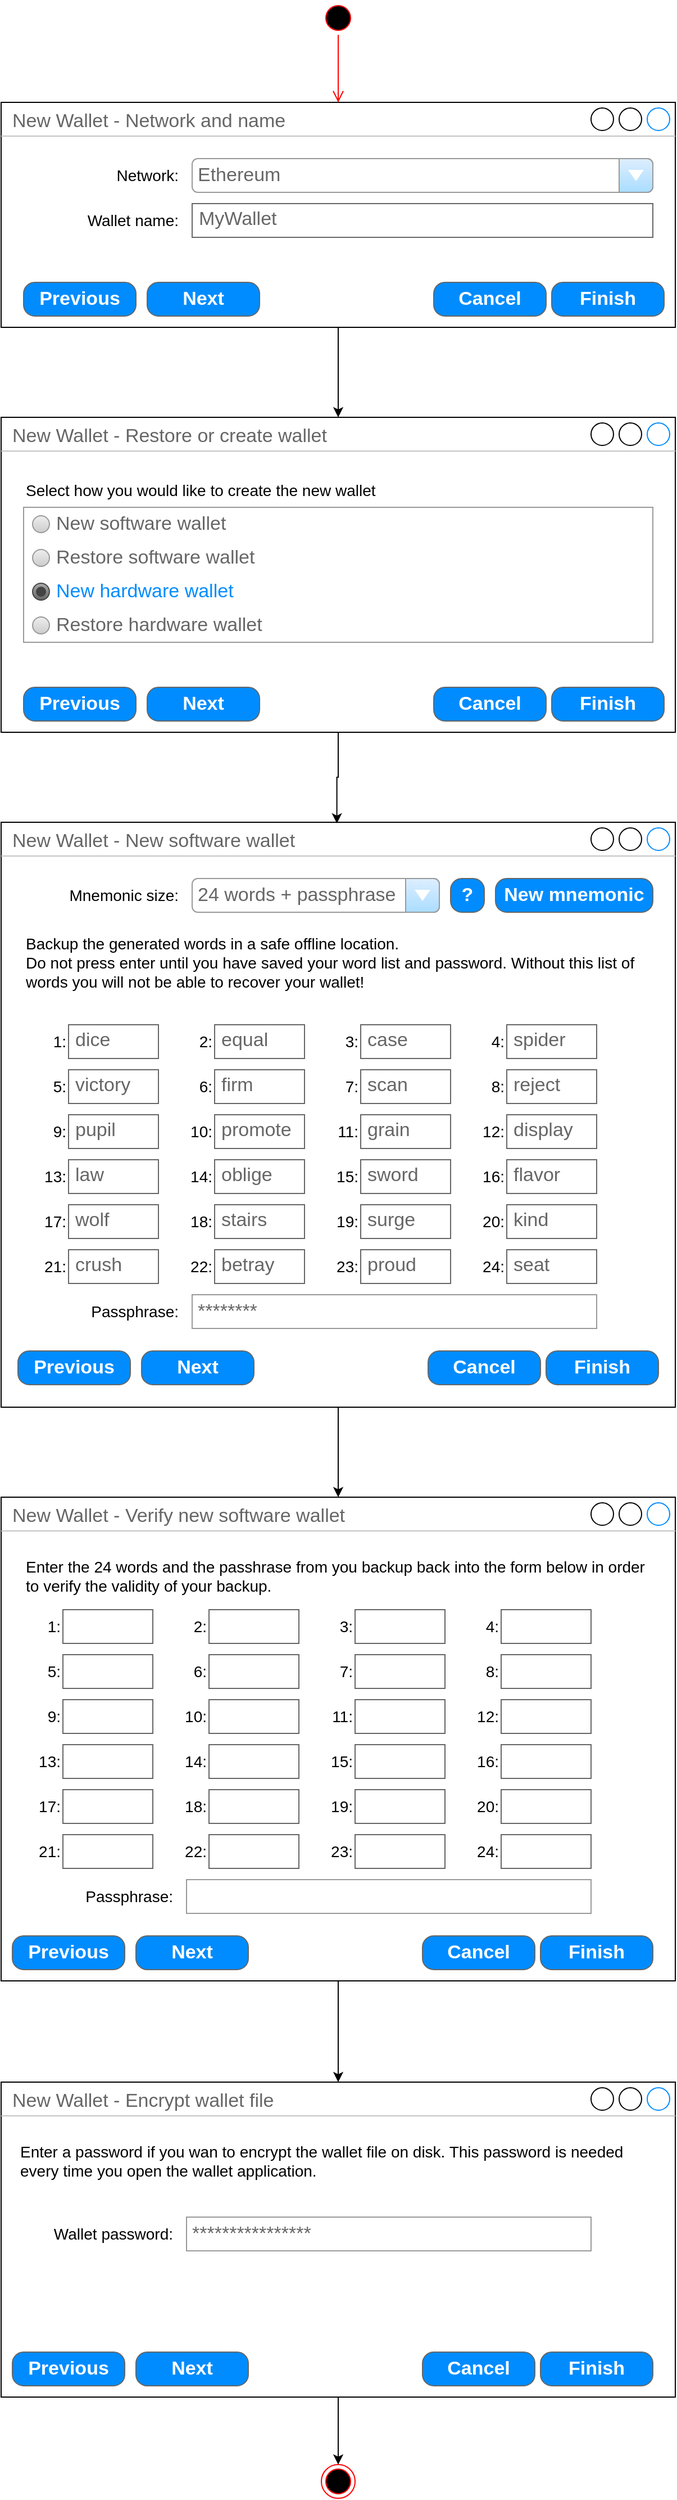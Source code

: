 <mxfile version="22.1.21" type="device">
  <diagram name="Page-1" id="QCHrrWGRiwE1hAyAi8wt">
    <mxGraphModel dx="1314" dy="1873" grid="1" gridSize="10" guides="1" tooltips="1" connect="1" arrows="1" fold="1" page="1" pageScale="1" pageWidth="850" pageHeight="1100" math="0" shadow="0">
      <root>
        <mxCell id="0" />
        <mxCell id="1" parent="0" />
        <mxCell id="2kLd2aaRMBB2WDpWf91q-1" value="New Wallet - Network and name" style="strokeWidth=1;shadow=0;dashed=0;align=center;html=1;shape=mxgraph.mockup.containers.window;align=left;verticalAlign=top;spacingLeft=8;strokeColor2=#008cff;strokeColor3=#c4c4c4;fontColor=#666666;mainText=;fontSize=17;labelBackgroundColor=none;whiteSpace=wrap;" vertex="1" parent="1">
          <mxGeometry x="40" y="40" width="600" height="200" as="geometry" />
        </mxCell>
        <mxCell id="2kLd2aaRMBB2WDpWf91q-2" value="&lt;div style=&quot;font-size: 14px;&quot; align=&quot;right&quot;&gt;Network:&lt;/div&gt;" style="text;html=1;strokeColor=none;fillColor=none;align=right;verticalAlign=middle;whiteSpace=wrap;rounded=0;fontSize=14;" vertex="1" parent="1">
          <mxGeometry x="60" y="90" width="140" height="30" as="geometry" />
        </mxCell>
        <mxCell id="2kLd2aaRMBB2WDpWf91q-3" value="Ethereum" style="strokeWidth=1;shadow=0;dashed=0;align=center;html=1;shape=mxgraph.mockup.forms.comboBox;strokeColor=#999999;fillColor=#ddeeff;align=left;fillColor2=#aaddff;mainText=;fontColor=#666666;fontSize=17;spacingLeft=3;" vertex="1" parent="1">
          <mxGeometry x="210" y="90" width="410" height="30" as="geometry" />
        </mxCell>
        <mxCell id="2kLd2aaRMBB2WDpWf91q-4" value="Wallet name:" style="text;html=1;strokeColor=none;fillColor=none;align=right;verticalAlign=middle;whiteSpace=wrap;rounded=0;fontSize=14;" vertex="1" parent="1">
          <mxGeometry x="60" y="130" width="140" height="30" as="geometry" />
        </mxCell>
        <mxCell id="2kLd2aaRMBB2WDpWf91q-5" value="MyWallet" style="strokeWidth=1;shadow=0;dashed=0;align=center;html=1;shape=mxgraph.mockup.text.textBox;fontColor=#666666;align=left;fontSize=17;spacingLeft=4;spacingTop=-3;whiteSpace=wrap;strokeColor=#666666;mainText=" vertex="1" parent="1">
          <mxGeometry x="210" y="130" width="410" height="30" as="geometry" />
        </mxCell>
        <mxCell id="2kLd2aaRMBB2WDpWf91q-10" value="New Wallet - Restore or create wallet" style="strokeWidth=1;shadow=0;dashed=0;align=center;html=1;shape=mxgraph.mockup.containers.window;align=left;verticalAlign=top;spacingLeft=8;strokeColor2=#008cff;strokeColor3=#c4c4c4;fontColor=#666666;mainText=;fontSize=17;labelBackgroundColor=none;whiteSpace=wrap;" vertex="1" parent="1">
          <mxGeometry x="40" y="320" width="600" height="280" as="geometry" />
        </mxCell>
        <mxCell id="2kLd2aaRMBB2WDpWf91q-11" style="edgeStyle=orthogonalEdgeStyle;rounded=0;orthogonalLoop=1;jettySize=auto;html=1;entryX=0.5;entryY=0;entryDx=0;entryDy=0;entryPerimeter=0;" edge="1" parent="1" source="2kLd2aaRMBB2WDpWf91q-1" target="2kLd2aaRMBB2WDpWf91q-10">
          <mxGeometry relative="1" as="geometry" />
        </mxCell>
        <mxCell id="2kLd2aaRMBB2WDpWf91q-12" value="Select how you would like to create the new wallet" style="text;html=1;strokeColor=none;fillColor=none;align=left;verticalAlign=middle;whiteSpace=wrap;rounded=0;fontSize=14;" vertex="1" parent="1">
          <mxGeometry x="60" y="370" width="560" height="30" as="geometry" />
        </mxCell>
        <mxCell id="2kLd2aaRMBB2WDpWf91q-13" value="" style="strokeWidth=1;shadow=0;dashed=0;align=center;html=1;shape=mxgraph.mockup.forms.rrect;rSize=0;strokeColor=#999999;fillColor=#ffffff;recursiveResize=0;" vertex="1" parent="1">
          <mxGeometry x="60" y="400" width="560" height="120" as="geometry" />
        </mxCell>
        <mxCell id="2kLd2aaRMBB2WDpWf91q-14" value="New software wallet" style="shape=ellipse;rSize=0;fillColor=#eeeeee;strokeColor=#999999;gradientColor=#cccccc;html=1;align=left;spacingLeft=4;fontSize=17;fontColor=#666666;labelPosition=right;" vertex="1" parent="2kLd2aaRMBB2WDpWf91q-13">
          <mxGeometry x="8" y="7.5" width="15" height="15" as="geometry" />
        </mxCell>
        <mxCell id="2kLd2aaRMBB2WDpWf91q-15" value="Restore software wallet" style="shape=ellipse;rSize=0;fillColor=#eeeeee;strokeColor=#999999;gradientColor=#cccccc;html=1;align=left;spacingLeft=4;fontSize=17;fontColor=#666666;labelPosition=right;" vertex="1" parent="2kLd2aaRMBB2WDpWf91q-13">
          <mxGeometry x="8" y="37.5" width="15" height="15" as="geometry" />
        </mxCell>
        <mxCell id="2kLd2aaRMBB2WDpWf91q-16" value="New hardware wallet" style="shape=ellipse;rSize=0;fillColor=#aaaaaa;strokeColor=#444444;gradientColor=#666666;html=1;align=left;spacingLeft=4;fontSize=17;fontColor=#008cff;labelPosition=right;" vertex="1" parent="2kLd2aaRMBB2WDpWf91q-13">
          <mxGeometry x="8" y="67.5" width="15" height="15" as="geometry" />
        </mxCell>
        <mxCell id="2kLd2aaRMBB2WDpWf91q-17" value="" style="shape=ellipse;fillColor=#444444;strokeColor=none;html=1;" vertex="1" parent="2kLd2aaRMBB2WDpWf91q-16">
          <mxGeometry x="3" y="3" width="9" height="9" as="geometry" />
        </mxCell>
        <mxCell id="2kLd2aaRMBB2WDpWf91q-18" value="Restore hardware wallet" style="shape=ellipse;rSize=0;fillColor=#eeeeee;strokeColor=#999999;gradientColor=#cccccc;html=1;align=left;spacingLeft=4;fontSize=17;fontColor=#666666;labelPosition=right;" vertex="1" parent="2kLd2aaRMBB2WDpWf91q-13">
          <mxGeometry x="8" y="97.5" width="15" height="15" as="geometry" />
        </mxCell>
        <mxCell id="2kLd2aaRMBB2WDpWf91q-210" style="edgeStyle=orthogonalEdgeStyle;rounded=0;orthogonalLoop=1;jettySize=auto;html=1;" edge="1" parent="1" source="2kLd2aaRMBB2WDpWf91q-23" target="2kLd2aaRMBB2WDpWf91q-118">
          <mxGeometry relative="1" as="geometry" />
        </mxCell>
        <mxCell id="2kLd2aaRMBB2WDpWf91q-23" value="New Wallet - New software wallet" style="strokeWidth=1;shadow=0;dashed=0;align=center;html=1;shape=mxgraph.mockup.containers.window;align=left;verticalAlign=top;spacingLeft=8;strokeColor2=#008cff;strokeColor3=#c4c4c4;fontColor=#666666;mainText=;fontSize=17;labelBackgroundColor=none;whiteSpace=wrap;" vertex="1" parent="1">
          <mxGeometry x="40" y="680" width="600" height="520" as="geometry" />
        </mxCell>
        <mxCell id="2kLd2aaRMBB2WDpWf91q-24" value="Mnemonic size:" style="text;html=1;strokeColor=none;fillColor=none;align=right;verticalAlign=middle;whiteSpace=wrap;rounded=0;fontSize=14;" vertex="1" parent="1">
          <mxGeometry x="60" y="730" width="140" height="30" as="geometry" />
        </mxCell>
        <mxCell id="2kLd2aaRMBB2WDpWf91q-25" value="24 words + passphrase" style="strokeWidth=1;shadow=0;dashed=0;align=center;html=1;shape=mxgraph.mockup.forms.comboBox;strokeColor=#999999;fillColor=#ddeeff;align=left;fillColor2=#aaddff;mainText=;fontColor=#666666;fontSize=17;spacingLeft=3;" vertex="1" parent="1">
          <mxGeometry x="210" y="730" width="220" height="30" as="geometry" />
        </mxCell>
        <mxCell id="2kLd2aaRMBB2WDpWf91q-26" value="New mnemonic" style="strokeWidth=1;shadow=0;dashed=0;align=center;html=1;shape=mxgraph.mockup.buttons.button;strokeColor=#666666;fontColor=#ffffff;mainText=;buttonStyle=round;fontSize=17;fontStyle=1;fillColor=#008cff;whiteSpace=wrap;" vertex="1" parent="1">
          <mxGeometry x="480" y="730" width="140" height="30" as="geometry" />
        </mxCell>
        <mxCell id="2kLd2aaRMBB2WDpWf91q-109" value="" style="group" vertex="1" connectable="0" parent="1">
          <mxGeometry x="70" y="860" width="500" height="230" as="geometry" />
        </mxCell>
        <mxCell id="2kLd2aaRMBB2WDpWf91q-39" value="" style="group" vertex="1" connectable="0" parent="2kLd2aaRMBB2WDpWf91q-109">
          <mxGeometry width="500" height="30" as="geometry" />
        </mxCell>
        <mxCell id="2kLd2aaRMBB2WDpWf91q-29" value="" style="group" vertex="1" connectable="0" parent="2kLd2aaRMBB2WDpWf91q-39">
          <mxGeometry width="110" height="30" as="geometry" />
        </mxCell>
        <mxCell id="2kLd2aaRMBB2WDpWf91q-27" value="1:" style="text;html=1;strokeColor=none;fillColor=none;align=right;verticalAlign=middle;whiteSpace=wrap;rounded=0;fontSize=14;" vertex="1" parent="2kLd2aaRMBB2WDpWf91q-29">
          <mxGeometry width="30" height="30" as="geometry" />
        </mxCell>
        <mxCell id="2kLd2aaRMBB2WDpWf91q-28" value="dice" style="strokeWidth=1;shadow=0;dashed=0;align=center;html=1;shape=mxgraph.mockup.text.textBox;fontColor=#666666;align=left;fontSize=17;spacingLeft=4;spacingTop=-3;whiteSpace=wrap;strokeColor=#666666;mainText=" vertex="1" parent="2kLd2aaRMBB2WDpWf91q-29">
          <mxGeometry x="30" width="80" height="30" as="geometry" />
        </mxCell>
        <mxCell id="2kLd2aaRMBB2WDpWf91q-30" value="" style="group" vertex="1" connectable="0" parent="2kLd2aaRMBB2WDpWf91q-39">
          <mxGeometry x="130" width="110" height="30" as="geometry" />
        </mxCell>
        <mxCell id="2kLd2aaRMBB2WDpWf91q-31" value="2:" style="text;html=1;strokeColor=none;fillColor=none;align=right;verticalAlign=middle;whiteSpace=wrap;rounded=0;fontSize=14;" vertex="1" parent="2kLd2aaRMBB2WDpWf91q-30">
          <mxGeometry width="30" height="30" as="geometry" />
        </mxCell>
        <mxCell id="2kLd2aaRMBB2WDpWf91q-32" value="equal" style="strokeWidth=1;shadow=0;dashed=0;align=center;html=1;shape=mxgraph.mockup.text.textBox;fontColor=#666666;align=left;fontSize=17;spacingLeft=4;spacingTop=-3;whiteSpace=wrap;strokeColor=#666666;mainText=" vertex="1" parent="2kLd2aaRMBB2WDpWf91q-30">
          <mxGeometry x="30" width="80" height="30" as="geometry" />
        </mxCell>
        <mxCell id="2kLd2aaRMBB2WDpWf91q-33" value="" style="group" vertex="1" connectable="0" parent="2kLd2aaRMBB2WDpWf91q-39">
          <mxGeometry x="260" width="110" height="30" as="geometry" />
        </mxCell>
        <mxCell id="2kLd2aaRMBB2WDpWf91q-34" value="3:" style="text;html=1;strokeColor=none;fillColor=none;align=right;verticalAlign=middle;whiteSpace=wrap;rounded=0;fontSize=14;" vertex="1" parent="2kLd2aaRMBB2WDpWf91q-33">
          <mxGeometry width="30" height="30" as="geometry" />
        </mxCell>
        <mxCell id="2kLd2aaRMBB2WDpWf91q-35" value="case" style="strokeWidth=1;shadow=0;dashed=0;align=center;html=1;shape=mxgraph.mockup.text.textBox;fontColor=#666666;align=left;fontSize=17;spacingLeft=4;spacingTop=-3;whiteSpace=wrap;strokeColor=#666666;mainText=" vertex="1" parent="2kLd2aaRMBB2WDpWf91q-33">
          <mxGeometry x="30" width="80" height="30" as="geometry" />
        </mxCell>
        <mxCell id="2kLd2aaRMBB2WDpWf91q-36" value="" style="group" vertex="1" connectable="0" parent="2kLd2aaRMBB2WDpWf91q-39">
          <mxGeometry x="390" width="110" height="30" as="geometry" />
        </mxCell>
        <mxCell id="2kLd2aaRMBB2WDpWf91q-37" value="4:" style="text;html=1;strokeColor=none;fillColor=none;align=right;verticalAlign=middle;whiteSpace=wrap;rounded=0;fontSize=14;" vertex="1" parent="2kLd2aaRMBB2WDpWf91q-36">
          <mxGeometry width="30" height="30" as="geometry" />
        </mxCell>
        <mxCell id="2kLd2aaRMBB2WDpWf91q-38" value="spider" style="strokeWidth=1;shadow=0;dashed=0;align=center;html=1;shape=mxgraph.mockup.text.textBox;fontColor=#666666;align=left;fontSize=17;spacingLeft=4;spacingTop=-3;whiteSpace=wrap;strokeColor=#666666;mainText=" vertex="1" parent="2kLd2aaRMBB2WDpWf91q-36">
          <mxGeometry x="30" width="80" height="30" as="geometry" />
        </mxCell>
        <mxCell id="2kLd2aaRMBB2WDpWf91q-40" value="" style="group" vertex="1" connectable="0" parent="2kLd2aaRMBB2WDpWf91q-109">
          <mxGeometry y="40" width="500" height="30" as="geometry" />
        </mxCell>
        <mxCell id="2kLd2aaRMBB2WDpWf91q-41" value="" style="group" vertex="1" connectable="0" parent="2kLd2aaRMBB2WDpWf91q-40">
          <mxGeometry width="110" height="30" as="geometry" />
        </mxCell>
        <mxCell id="2kLd2aaRMBB2WDpWf91q-42" value="5:" style="text;html=1;strokeColor=none;fillColor=none;align=right;verticalAlign=middle;whiteSpace=wrap;rounded=0;fontSize=14;" vertex="1" parent="2kLd2aaRMBB2WDpWf91q-41">
          <mxGeometry width="30" height="30" as="geometry" />
        </mxCell>
        <mxCell id="2kLd2aaRMBB2WDpWf91q-43" value="victory" style="strokeWidth=1;shadow=0;dashed=0;align=center;html=1;shape=mxgraph.mockup.text.textBox;fontColor=#666666;align=left;fontSize=17;spacingLeft=4;spacingTop=-3;whiteSpace=wrap;strokeColor=#666666;mainText=" vertex="1" parent="2kLd2aaRMBB2WDpWf91q-41">
          <mxGeometry x="30" width="80" height="30" as="geometry" />
        </mxCell>
        <mxCell id="2kLd2aaRMBB2WDpWf91q-44" value="" style="group" vertex="1" connectable="0" parent="2kLd2aaRMBB2WDpWf91q-40">
          <mxGeometry x="130" width="110" height="30" as="geometry" />
        </mxCell>
        <mxCell id="2kLd2aaRMBB2WDpWf91q-45" value="6:" style="text;html=1;strokeColor=none;fillColor=none;align=right;verticalAlign=middle;whiteSpace=wrap;rounded=0;fontSize=14;" vertex="1" parent="2kLd2aaRMBB2WDpWf91q-44">
          <mxGeometry width="30" height="30" as="geometry" />
        </mxCell>
        <mxCell id="2kLd2aaRMBB2WDpWf91q-46" value="firm" style="strokeWidth=1;shadow=0;dashed=0;align=center;html=1;shape=mxgraph.mockup.text.textBox;fontColor=#666666;align=left;fontSize=17;spacingLeft=4;spacingTop=-3;whiteSpace=wrap;strokeColor=#666666;mainText=" vertex="1" parent="2kLd2aaRMBB2WDpWf91q-44">
          <mxGeometry x="30" width="80" height="30" as="geometry" />
        </mxCell>
        <mxCell id="2kLd2aaRMBB2WDpWf91q-47" value="" style="group" vertex="1" connectable="0" parent="2kLd2aaRMBB2WDpWf91q-40">
          <mxGeometry x="260" width="110" height="30" as="geometry" />
        </mxCell>
        <mxCell id="2kLd2aaRMBB2WDpWf91q-48" value="7:" style="text;html=1;strokeColor=none;fillColor=none;align=right;verticalAlign=middle;whiteSpace=wrap;rounded=0;fontSize=14;" vertex="1" parent="2kLd2aaRMBB2WDpWf91q-47">
          <mxGeometry width="30" height="30" as="geometry" />
        </mxCell>
        <mxCell id="2kLd2aaRMBB2WDpWf91q-49" value="scan" style="strokeWidth=1;shadow=0;dashed=0;align=center;html=1;shape=mxgraph.mockup.text.textBox;fontColor=#666666;align=left;fontSize=17;spacingLeft=4;spacingTop=-3;whiteSpace=wrap;strokeColor=#666666;mainText=" vertex="1" parent="2kLd2aaRMBB2WDpWf91q-47">
          <mxGeometry x="30" width="80" height="30" as="geometry" />
        </mxCell>
        <mxCell id="2kLd2aaRMBB2WDpWf91q-50" value="" style="group" vertex="1" connectable="0" parent="2kLd2aaRMBB2WDpWf91q-40">
          <mxGeometry x="390" width="110" height="30" as="geometry" />
        </mxCell>
        <mxCell id="2kLd2aaRMBB2WDpWf91q-51" value="8:" style="text;html=1;strokeColor=none;fillColor=none;align=right;verticalAlign=middle;whiteSpace=wrap;rounded=0;fontSize=14;" vertex="1" parent="2kLd2aaRMBB2WDpWf91q-50">
          <mxGeometry width="30" height="30" as="geometry" />
        </mxCell>
        <mxCell id="2kLd2aaRMBB2WDpWf91q-52" value="reject" style="strokeWidth=1;shadow=0;dashed=0;align=center;html=1;shape=mxgraph.mockup.text.textBox;fontColor=#666666;align=left;fontSize=17;spacingLeft=4;spacingTop=-3;whiteSpace=wrap;strokeColor=#666666;mainText=" vertex="1" parent="2kLd2aaRMBB2WDpWf91q-50">
          <mxGeometry x="30" width="80" height="30" as="geometry" />
        </mxCell>
        <mxCell id="2kLd2aaRMBB2WDpWf91q-53" value="" style="group" vertex="1" connectable="0" parent="2kLd2aaRMBB2WDpWf91q-109">
          <mxGeometry y="80" width="500" height="30" as="geometry" />
        </mxCell>
        <mxCell id="2kLd2aaRMBB2WDpWf91q-54" value="" style="group" vertex="1" connectable="0" parent="2kLd2aaRMBB2WDpWf91q-53">
          <mxGeometry width="110" height="30" as="geometry" />
        </mxCell>
        <mxCell id="2kLd2aaRMBB2WDpWf91q-55" value="9:" style="text;html=1;strokeColor=none;fillColor=none;align=right;verticalAlign=middle;whiteSpace=wrap;rounded=0;fontSize=14;" vertex="1" parent="2kLd2aaRMBB2WDpWf91q-54">
          <mxGeometry width="30" height="30" as="geometry" />
        </mxCell>
        <mxCell id="2kLd2aaRMBB2WDpWf91q-56" value="pupil" style="strokeWidth=1;shadow=0;dashed=0;align=center;html=1;shape=mxgraph.mockup.text.textBox;fontColor=#666666;align=left;fontSize=17;spacingLeft=4;spacingTop=-3;whiteSpace=wrap;strokeColor=#666666;mainText=" vertex="1" parent="2kLd2aaRMBB2WDpWf91q-54">
          <mxGeometry x="30" width="80" height="30" as="geometry" />
        </mxCell>
        <mxCell id="2kLd2aaRMBB2WDpWf91q-57" value="" style="group" vertex="1" connectable="0" parent="2kLd2aaRMBB2WDpWf91q-53">
          <mxGeometry x="130" width="110" height="30" as="geometry" />
        </mxCell>
        <mxCell id="2kLd2aaRMBB2WDpWf91q-58" value="10:" style="text;html=1;strokeColor=none;fillColor=none;align=right;verticalAlign=middle;whiteSpace=wrap;rounded=0;fontSize=14;" vertex="1" parent="2kLd2aaRMBB2WDpWf91q-57">
          <mxGeometry width="30" height="30" as="geometry" />
        </mxCell>
        <mxCell id="2kLd2aaRMBB2WDpWf91q-59" value="promote" style="strokeWidth=1;shadow=0;dashed=0;align=center;html=1;shape=mxgraph.mockup.text.textBox;fontColor=#666666;align=left;fontSize=17;spacingLeft=4;spacingTop=-3;whiteSpace=wrap;strokeColor=#666666;mainText=" vertex="1" parent="2kLd2aaRMBB2WDpWf91q-57">
          <mxGeometry x="30" width="80" height="30" as="geometry" />
        </mxCell>
        <mxCell id="2kLd2aaRMBB2WDpWf91q-60" value="" style="group" vertex="1" connectable="0" parent="2kLd2aaRMBB2WDpWf91q-53">
          <mxGeometry x="260" width="110" height="30" as="geometry" />
        </mxCell>
        <mxCell id="2kLd2aaRMBB2WDpWf91q-61" value="11:" style="text;html=1;strokeColor=none;fillColor=none;align=right;verticalAlign=middle;whiteSpace=wrap;rounded=0;fontSize=14;" vertex="1" parent="2kLd2aaRMBB2WDpWf91q-60">
          <mxGeometry width="30" height="30" as="geometry" />
        </mxCell>
        <mxCell id="2kLd2aaRMBB2WDpWf91q-62" value="grain" style="strokeWidth=1;shadow=0;dashed=0;align=center;html=1;shape=mxgraph.mockup.text.textBox;fontColor=#666666;align=left;fontSize=17;spacingLeft=4;spacingTop=-3;whiteSpace=wrap;strokeColor=#666666;mainText=" vertex="1" parent="2kLd2aaRMBB2WDpWf91q-60">
          <mxGeometry x="30" width="80" height="30" as="geometry" />
        </mxCell>
        <mxCell id="2kLd2aaRMBB2WDpWf91q-63" value="" style="group" vertex="1" connectable="0" parent="2kLd2aaRMBB2WDpWf91q-53">
          <mxGeometry x="390" width="110" height="30" as="geometry" />
        </mxCell>
        <mxCell id="2kLd2aaRMBB2WDpWf91q-64" value="12:" style="text;html=1;strokeColor=none;fillColor=none;align=right;verticalAlign=middle;whiteSpace=wrap;rounded=0;fontSize=14;" vertex="1" parent="2kLd2aaRMBB2WDpWf91q-63">
          <mxGeometry width="30" height="30" as="geometry" />
        </mxCell>
        <mxCell id="2kLd2aaRMBB2WDpWf91q-65" value="display" style="strokeWidth=1;shadow=0;dashed=0;align=center;html=1;shape=mxgraph.mockup.text.textBox;fontColor=#666666;align=left;fontSize=17;spacingLeft=4;spacingTop=-3;whiteSpace=wrap;strokeColor=#666666;mainText=" vertex="1" parent="2kLd2aaRMBB2WDpWf91q-63">
          <mxGeometry x="30" width="80" height="30" as="geometry" />
        </mxCell>
        <mxCell id="2kLd2aaRMBB2WDpWf91q-66" value="" style="group" vertex="1" connectable="0" parent="2kLd2aaRMBB2WDpWf91q-109">
          <mxGeometry y="120" width="500" height="30" as="geometry" />
        </mxCell>
        <mxCell id="2kLd2aaRMBB2WDpWf91q-67" value="" style="group" vertex="1" connectable="0" parent="2kLd2aaRMBB2WDpWf91q-66">
          <mxGeometry width="110" height="30" as="geometry" />
        </mxCell>
        <mxCell id="2kLd2aaRMBB2WDpWf91q-68" value="13:" style="text;html=1;strokeColor=none;fillColor=none;align=right;verticalAlign=middle;whiteSpace=wrap;rounded=0;fontSize=14;" vertex="1" parent="2kLd2aaRMBB2WDpWf91q-67">
          <mxGeometry width="30" height="30" as="geometry" />
        </mxCell>
        <mxCell id="2kLd2aaRMBB2WDpWf91q-69" value="law" style="strokeWidth=1;shadow=0;dashed=0;align=center;html=1;shape=mxgraph.mockup.text.textBox;fontColor=#666666;align=left;fontSize=17;spacingLeft=4;spacingTop=-3;whiteSpace=wrap;strokeColor=#666666;mainText=" vertex="1" parent="2kLd2aaRMBB2WDpWf91q-67">
          <mxGeometry x="30" width="80" height="30" as="geometry" />
        </mxCell>
        <mxCell id="2kLd2aaRMBB2WDpWf91q-70" value="" style="group" vertex="1" connectable="0" parent="2kLd2aaRMBB2WDpWf91q-66">
          <mxGeometry x="130" width="110" height="30" as="geometry" />
        </mxCell>
        <mxCell id="2kLd2aaRMBB2WDpWf91q-71" value="14:" style="text;html=1;strokeColor=none;fillColor=none;align=right;verticalAlign=middle;whiteSpace=wrap;rounded=0;fontSize=14;" vertex="1" parent="2kLd2aaRMBB2WDpWf91q-70">
          <mxGeometry width="30" height="30" as="geometry" />
        </mxCell>
        <mxCell id="2kLd2aaRMBB2WDpWf91q-72" value="oblige" style="strokeWidth=1;shadow=0;dashed=0;align=center;html=1;shape=mxgraph.mockup.text.textBox;fontColor=#666666;align=left;fontSize=17;spacingLeft=4;spacingTop=-3;whiteSpace=wrap;strokeColor=#666666;mainText=" vertex="1" parent="2kLd2aaRMBB2WDpWf91q-70">
          <mxGeometry x="30" width="80" height="30" as="geometry" />
        </mxCell>
        <mxCell id="2kLd2aaRMBB2WDpWf91q-73" value="" style="group" vertex="1" connectable="0" parent="2kLd2aaRMBB2WDpWf91q-66">
          <mxGeometry x="260" width="110" height="30" as="geometry" />
        </mxCell>
        <mxCell id="2kLd2aaRMBB2WDpWf91q-74" value="15:" style="text;html=1;strokeColor=none;fillColor=none;align=right;verticalAlign=middle;whiteSpace=wrap;rounded=0;fontSize=14;" vertex="1" parent="2kLd2aaRMBB2WDpWf91q-73">
          <mxGeometry width="30" height="30" as="geometry" />
        </mxCell>
        <mxCell id="2kLd2aaRMBB2WDpWf91q-75" value="sword" style="strokeWidth=1;shadow=0;dashed=0;align=center;html=1;shape=mxgraph.mockup.text.textBox;fontColor=#666666;align=left;fontSize=17;spacingLeft=4;spacingTop=-3;whiteSpace=wrap;strokeColor=#666666;mainText=" vertex="1" parent="2kLd2aaRMBB2WDpWf91q-73">
          <mxGeometry x="30" width="80" height="30" as="geometry" />
        </mxCell>
        <mxCell id="2kLd2aaRMBB2WDpWf91q-76" value="" style="group" vertex="1" connectable="0" parent="2kLd2aaRMBB2WDpWf91q-66">
          <mxGeometry x="390" width="110" height="30" as="geometry" />
        </mxCell>
        <mxCell id="2kLd2aaRMBB2WDpWf91q-77" value="16:" style="text;html=1;strokeColor=none;fillColor=none;align=right;verticalAlign=middle;whiteSpace=wrap;rounded=0;fontSize=14;" vertex="1" parent="2kLd2aaRMBB2WDpWf91q-76">
          <mxGeometry width="30" height="30" as="geometry" />
        </mxCell>
        <mxCell id="2kLd2aaRMBB2WDpWf91q-78" value="flavor" style="strokeWidth=1;shadow=0;dashed=0;align=center;html=1;shape=mxgraph.mockup.text.textBox;fontColor=#666666;align=left;fontSize=17;spacingLeft=4;spacingTop=-3;whiteSpace=wrap;strokeColor=#666666;mainText=" vertex="1" parent="2kLd2aaRMBB2WDpWf91q-76">
          <mxGeometry x="30" width="80" height="30" as="geometry" />
        </mxCell>
        <mxCell id="2kLd2aaRMBB2WDpWf91q-79" value="" style="group" vertex="1" connectable="0" parent="2kLd2aaRMBB2WDpWf91q-109">
          <mxGeometry y="160" width="500" height="30" as="geometry" />
        </mxCell>
        <mxCell id="2kLd2aaRMBB2WDpWf91q-80" value="" style="group" vertex="1" connectable="0" parent="2kLd2aaRMBB2WDpWf91q-79">
          <mxGeometry width="110" height="30" as="geometry" />
        </mxCell>
        <mxCell id="2kLd2aaRMBB2WDpWf91q-81" value="17:" style="text;html=1;strokeColor=none;fillColor=none;align=right;verticalAlign=middle;whiteSpace=wrap;rounded=0;fontSize=14;" vertex="1" parent="2kLd2aaRMBB2WDpWf91q-80">
          <mxGeometry width="30" height="30" as="geometry" />
        </mxCell>
        <mxCell id="2kLd2aaRMBB2WDpWf91q-82" value="wolf" style="strokeWidth=1;shadow=0;dashed=0;align=center;html=1;shape=mxgraph.mockup.text.textBox;fontColor=#666666;align=left;fontSize=17;spacingLeft=4;spacingTop=-3;whiteSpace=wrap;strokeColor=#666666;mainText=" vertex="1" parent="2kLd2aaRMBB2WDpWf91q-80">
          <mxGeometry x="30" width="80" height="30" as="geometry" />
        </mxCell>
        <mxCell id="2kLd2aaRMBB2WDpWf91q-83" value="" style="group" vertex="1" connectable="0" parent="2kLd2aaRMBB2WDpWf91q-79">
          <mxGeometry x="130" width="110" height="30" as="geometry" />
        </mxCell>
        <mxCell id="2kLd2aaRMBB2WDpWf91q-84" value="18:" style="text;html=1;strokeColor=none;fillColor=none;align=right;verticalAlign=middle;whiteSpace=wrap;rounded=0;fontSize=14;" vertex="1" parent="2kLd2aaRMBB2WDpWf91q-83">
          <mxGeometry width="30" height="30" as="geometry" />
        </mxCell>
        <mxCell id="2kLd2aaRMBB2WDpWf91q-85" value="stairs" style="strokeWidth=1;shadow=0;dashed=0;align=center;html=1;shape=mxgraph.mockup.text.textBox;fontColor=#666666;align=left;fontSize=17;spacingLeft=4;spacingTop=-3;whiteSpace=wrap;strokeColor=#666666;mainText=" vertex="1" parent="2kLd2aaRMBB2WDpWf91q-83">
          <mxGeometry x="30" width="80" height="30" as="geometry" />
        </mxCell>
        <mxCell id="2kLd2aaRMBB2WDpWf91q-86" value="" style="group" vertex="1" connectable="0" parent="2kLd2aaRMBB2WDpWf91q-79">
          <mxGeometry x="260" width="110" height="30" as="geometry" />
        </mxCell>
        <mxCell id="2kLd2aaRMBB2WDpWf91q-87" value="19:" style="text;html=1;strokeColor=none;fillColor=none;align=right;verticalAlign=middle;whiteSpace=wrap;rounded=0;fontSize=14;" vertex="1" parent="2kLd2aaRMBB2WDpWf91q-86">
          <mxGeometry width="30" height="30" as="geometry" />
        </mxCell>
        <mxCell id="2kLd2aaRMBB2WDpWf91q-88" value="surge" style="strokeWidth=1;shadow=0;dashed=0;align=center;html=1;shape=mxgraph.mockup.text.textBox;fontColor=#666666;align=left;fontSize=17;spacingLeft=4;spacingTop=-3;whiteSpace=wrap;strokeColor=#666666;mainText=" vertex="1" parent="2kLd2aaRMBB2WDpWf91q-86">
          <mxGeometry x="30" width="80" height="30" as="geometry" />
        </mxCell>
        <mxCell id="2kLd2aaRMBB2WDpWf91q-89" value="" style="group" vertex="1" connectable="0" parent="2kLd2aaRMBB2WDpWf91q-79">
          <mxGeometry x="390" width="110" height="30" as="geometry" />
        </mxCell>
        <mxCell id="2kLd2aaRMBB2WDpWf91q-90" value="20:" style="text;html=1;strokeColor=none;fillColor=none;align=right;verticalAlign=middle;whiteSpace=wrap;rounded=0;fontSize=14;" vertex="1" parent="2kLd2aaRMBB2WDpWf91q-89">
          <mxGeometry width="30" height="30" as="geometry" />
        </mxCell>
        <mxCell id="2kLd2aaRMBB2WDpWf91q-91" value="kind" style="strokeWidth=1;shadow=0;dashed=0;align=center;html=1;shape=mxgraph.mockup.text.textBox;fontColor=#666666;align=left;fontSize=17;spacingLeft=4;spacingTop=-3;whiteSpace=wrap;strokeColor=#666666;mainText=" vertex="1" parent="2kLd2aaRMBB2WDpWf91q-89">
          <mxGeometry x="30" width="80" height="30" as="geometry" />
        </mxCell>
        <mxCell id="2kLd2aaRMBB2WDpWf91q-92" value="" style="group" vertex="1" connectable="0" parent="2kLd2aaRMBB2WDpWf91q-109">
          <mxGeometry y="200" width="500" height="30" as="geometry" />
        </mxCell>
        <mxCell id="2kLd2aaRMBB2WDpWf91q-93" value="" style="group" vertex="1" connectable="0" parent="2kLd2aaRMBB2WDpWf91q-92">
          <mxGeometry width="110" height="30" as="geometry" />
        </mxCell>
        <mxCell id="2kLd2aaRMBB2WDpWf91q-94" value="21:" style="text;html=1;strokeColor=none;fillColor=none;align=right;verticalAlign=middle;whiteSpace=wrap;rounded=0;fontSize=14;" vertex="1" parent="2kLd2aaRMBB2WDpWf91q-93">
          <mxGeometry width="30" height="30" as="geometry" />
        </mxCell>
        <mxCell id="2kLd2aaRMBB2WDpWf91q-95" value="crush" style="strokeWidth=1;shadow=0;dashed=0;align=center;html=1;shape=mxgraph.mockup.text.textBox;fontColor=#666666;align=left;fontSize=17;spacingLeft=4;spacingTop=-3;whiteSpace=wrap;strokeColor=#666666;mainText=" vertex="1" parent="2kLd2aaRMBB2WDpWf91q-93">
          <mxGeometry x="30" width="80" height="30" as="geometry" />
        </mxCell>
        <mxCell id="2kLd2aaRMBB2WDpWf91q-96" value="" style="group" vertex="1" connectable="0" parent="2kLd2aaRMBB2WDpWf91q-92">
          <mxGeometry x="130" width="110" height="30" as="geometry" />
        </mxCell>
        <mxCell id="2kLd2aaRMBB2WDpWf91q-97" value="22:" style="text;html=1;strokeColor=none;fillColor=none;align=right;verticalAlign=middle;whiteSpace=wrap;rounded=0;fontSize=14;" vertex="1" parent="2kLd2aaRMBB2WDpWf91q-96">
          <mxGeometry width="30" height="30" as="geometry" />
        </mxCell>
        <mxCell id="2kLd2aaRMBB2WDpWf91q-98" value="betray" style="strokeWidth=1;shadow=0;dashed=0;align=center;html=1;shape=mxgraph.mockup.text.textBox;fontColor=#666666;align=left;fontSize=17;spacingLeft=4;spacingTop=-3;whiteSpace=wrap;strokeColor=#666666;mainText=" vertex="1" parent="2kLd2aaRMBB2WDpWf91q-96">
          <mxGeometry x="30" width="80" height="30" as="geometry" />
        </mxCell>
        <mxCell id="2kLd2aaRMBB2WDpWf91q-99" value="" style="group" vertex="1" connectable="0" parent="2kLd2aaRMBB2WDpWf91q-92">
          <mxGeometry x="260" width="110" height="30" as="geometry" />
        </mxCell>
        <mxCell id="2kLd2aaRMBB2WDpWf91q-100" value="23:" style="text;html=1;strokeColor=none;fillColor=none;align=right;verticalAlign=middle;whiteSpace=wrap;rounded=0;fontSize=14;" vertex="1" parent="2kLd2aaRMBB2WDpWf91q-99">
          <mxGeometry width="30" height="30" as="geometry" />
        </mxCell>
        <mxCell id="2kLd2aaRMBB2WDpWf91q-101" value="proud" style="strokeWidth=1;shadow=0;dashed=0;align=center;html=1;shape=mxgraph.mockup.text.textBox;fontColor=#666666;align=left;fontSize=17;spacingLeft=4;spacingTop=-3;whiteSpace=wrap;strokeColor=#666666;mainText=" vertex="1" parent="2kLd2aaRMBB2WDpWf91q-99">
          <mxGeometry x="30" width="80" height="30" as="geometry" />
        </mxCell>
        <mxCell id="2kLd2aaRMBB2WDpWf91q-102" value="" style="group" vertex="1" connectable="0" parent="2kLd2aaRMBB2WDpWf91q-92">
          <mxGeometry x="390" width="110" height="30" as="geometry" />
        </mxCell>
        <mxCell id="2kLd2aaRMBB2WDpWf91q-103" value="24:" style="text;html=1;strokeColor=none;fillColor=none;align=right;verticalAlign=middle;whiteSpace=wrap;rounded=0;fontSize=14;" vertex="1" parent="2kLd2aaRMBB2WDpWf91q-102">
          <mxGeometry width="30" height="30" as="geometry" />
        </mxCell>
        <mxCell id="2kLd2aaRMBB2WDpWf91q-104" value="seat" style="strokeWidth=1;shadow=0;dashed=0;align=center;html=1;shape=mxgraph.mockup.text.textBox;fontColor=#666666;align=left;fontSize=17;spacingLeft=4;spacingTop=-3;whiteSpace=wrap;strokeColor=#666666;mainText=" vertex="1" parent="2kLd2aaRMBB2WDpWf91q-102">
          <mxGeometry x="30" width="80" height="30" as="geometry" />
        </mxCell>
        <mxCell id="2kLd2aaRMBB2WDpWf91q-110" value="" style="group" vertex="1" connectable="0" parent="1">
          <mxGeometry x="60" y="200" width="570" height="30" as="geometry" />
        </mxCell>
        <mxCell id="2kLd2aaRMBB2WDpWf91q-6" value="Previous" style="strokeWidth=1;shadow=0;dashed=0;align=center;html=1;shape=mxgraph.mockup.buttons.button;strokeColor=#666666;fontColor=#ffffff;mainText=;buttonStyle=round;fontSize=17;fontStyle=1;fillColor=#008cff;whiteSpace=wrap;" vertex="1" parent="2kLd2aaRMBB2WDpWf91q-110">
          <mxGeometry width="100" height="30" as="geometry" />
        </mxCell>
        <mxCell id="2kLd2aaRMBB2WDpWf91q-7" value="Next" style="strokeWidth=1;shadow=0;dashed=0;align=center;html=1;shape=mxgraph.mockup.buttons.button;strokeColor=#666666;fontColor=#ffffff;mainText=;buttonStyle=round;fontSize=17;fontStyle=1;fillColor=#008cff;whiteSpace=wrap;" vertex="1" parent="2kLd2aaRMBB2WDpWf91q-110">
          <mxGeometry x="110" width="100" height="30" as="geometry" />
        </mxCell>
        <mxCell id="2kLd2aaRMBB2WDpWf91q-8" value="Finish" style="strokeWidth=1;shadow=0;dashed=0;align=center;html=1;shape=mxgraph.mockup.buttons.button;strokeColor=#666666;fontColor=#ffffff;mainText=;buttonStyle=round;fontSize=17;fontStyle=1;fillColor=#008cff;whiteSpace=wrap;" vertex="1" parent="2kLd2aaRMBB2WDpWf91q-110">
          <mxGeometry x="470" width="100" height="30" as="geometry" />
        </mxCell>
        <mxCell id="2kLd2aaRMBB2WDpWf91q-9" value="Cancel" style="strokeWidth=1;shadow=0;dashed=0;align=center;html=1;shape=mxgraph.mockup.buttons.button;strokeColor=#666666;fontColor=#ffffff;mainText=;buttonStyle=round;fontSize=17;fontStyle=1;fillColor=#008cff;whiteSpace=wrap;" vertex="1" parent="2kLd2aaRMBB2WDpWf91q-110">
          <mxGeometry x="365" width="100" height="30" as="geometry" />
        </mxCell>
        <mxCell id="2kLd2aaRMBB2WDpWf91q-111" value="" style="group" vertex="1" connectable="0" parent="1">
          <mxGeometry x="60" y="560" width="570" height="30" as="geometry" />
        </mxCell>
        <mxCell id="2kLd2aaRMBB2WDpWf91q-19" value="Previous" style="strokeWidth=1;shadow=0;dashed=0;align=center;html=1;shape=mxgraph.mockup.buttons.button;strokeColor=#666666;fontColor=#ffffff;mainText=;buttonStyle=round;fontSize=17;fontStyle=1;fillColor=#008cff;whiteSpace=wrap;" vertex="1" parent="2kLd2aaRMBB2WDpWf91q-111">
          <mxGeometry width="100" height="30" as="geometry" />
        </mxCell>
        <mxCell id="2kLd2aaRMBB2WDpWf91q-20" value="Next" style="strokeWidth=1;shadow=0;dashed=0;align=center;html=1;shape=mxgraph.mockup.buttons.button;strokeColor=#666666;fontColor=#ffffff;mainText=;buttonStyle=round;fontSize=17;fontStyle=1;fillColor=#008cff;whiteSpace=wrap;" vertex="1" parent="2kLd2aaRMBB2WDpWf91q-111">
          <mxGeometry x="110" width="100" height="30" as="geometry" />
        </mxCell>
        <mxCell id="2kLd2aaRMBB2WDpWf91q-21" value="Finish" style="strokeWidth=1;shadow=0;dashed=0;align=center;html=1;shape=mxgraph.mockup.buttons.button;strokeColor=#666666;fontColor=#ffffff;mainText=;buttonStyle=round;fontSize=17;fontStyle=1;fillColor=#008cff;whiteSpace=wrap;" vertex="1" parent="2kLd2aaRMBB2WDpWf91q-111">
          <mxGeometry x="470" width="100" height="30" as="geometry" />
        </mxCell>
        <mxCell id="2kLd2aaRMBB2WDpWf91q-22" value="Cancel" style="strokeWidth=1;shadow=0;dashed=0;align=center;html=1;shape=mxgraph.mockup.buttons.button;strokeColor=#666666;fontColor=#ffffff;mainText=;buttonStyle=round;fontSize=17;fontStyle=1;fillColor=#008cff;whiteSpace=wrap;" vertex="1" parent="2kLd2aaRMBB2WDpWf91q-111">
          <mxGeometry x="365" width="100" height="30" as="geometry" />
        </mxCell>
        <mxCell id="2kLd2aaRMBB2WDpWf91q-112" value="" style="group" vertex="1" connectable="0" parent="1">
          <mxGeometry x="55" y="1150" width="570" height="30" as="geometry" />
        </mxCell>
        <mxCell id="2kLd2aaRMBB2WDpWf91q-105" value="Previous" style="strokeWidth=1;shadow=0;dashed=0;align=center;html=1;shape=mxgraph.mockup.buttons.button;strokeColor=#666666;fontColor=#ffffff;mainText=;buttonStyle=round;fontSize=17;fontStyle=1;fillColor=#008cff;whiteSpace=wrap;" vertex="1" parent="2kLd2aaRMBB2WDpWf91q-112">
          <mxGeometry width="100" height="30" as="geometry" />
        </mxCell>
        <mxCell id="2kLd2aaRMBB2WDpWf91q-106" value="Next" style="strokeWidth=1;shadow=0;dashed=0;align=center;html=1;shape=mxgraph.mockup.buttons.button;strokeColor=#666666;fontColor=#ffffff;mainText=;buttonStyle=round;fontSize=17;fontStyle=1;fillColor=#008cff;whiteSpace=wrap;" vertex="1" parent="2kLd2aaRMBB2WDpWf91q-112">
          <mxGeometry x="110" width="100" height="30" as="geometry" />
        </mxCell>
        <mxCell id="2kLd2aaRMBB2WDpWf91q-107" value="Finish" style="strokeWidth=1;shadow=0;dashed=0;align=center;html=1;shape=mxgraph.mockup.buttons.button;strokeColor=#666666;fontColor=#ffffff;mainText=;buttonStyle=round;fontSize=17;fontStyle=1;fillColor=#008cff;whiteSpace=wrap;" vertex="1" parent="2kLd2aaRMBB2WDpWf91q-112">
          <mxGeometry x="470" width="100" height="30" as="geometry" />
        </mxCell>
        <mxCell id="2kLd2aaRMBB2WDpWf91q-108" value="Cancel" style="strokeWidth=1;shadow=0;dashed=0;align=center;html=1;shape=mxgraph.mockup.buttons.button;strokeColor=#666666;fontColor=#ffffff;mainText=;buttonStyle=round;fontSize=17;fontStyle=1;fillColor=#008cff;whiteSpace=wrap;" vertex="1" parent="2kLd2aaRMBB2WDpWf91q-112">
          <mxGeometry x="365" width="100" height="30" as="geometry" />
        </mxCell>
        <mxCell id="2kLd2aaRMBB2WDpWf91q-113" value="&lt;div&gt;Backup the generated words in a safe offline location.&lt;/div&gt;&lt;div&gt;Do not press enter until you have saved your word list and password. Without this list of words you will not be able to recover your wallet!&lt;/div&gt;" style="text;html=1;strokeColor=none;fillColor=none;align=left;verticalAlign=middle;whiteSpace=wrap;rounded=0;fontSize=14;" vertex="1" parent="1">
          <mxGeometry x="60" y="760" width="560" height="90" as="geometry" />
        </mxCell>
        <mxCell id="2kLd2aaRMBB2WDpWf91q-114" value="Passphrase:" style="text;html=1;strokeColor=none;fillColor=none;align=right;verticalAlign=middle;whiteSpace=wrap;rounded=0;fontSize=14;" vertex="1" parent="1">
          <mxGeometry x="60" y="1100" width="140" height="30" as="geometry" />
        </mxCell>
        <mxCell id="2kLd2aaRMBB2WDpWf91q-115" value="********" style="strokeWidth=1;shadow=0;dashed=0;align=center;html=1;shape=mxgraph.mockup.forms.pwField;strokeColor=#999999;mainText=;align=left;fontColor=#666666;fontSize=17;spacingLeft=3;" vertex="1" parent="1">
          <mxGeometry x="210" y="1100" width="360" height="30" as="geometry" />
        </mxCell>
        <mxCell id="2kLd2aaRMBB2WDpWf91q-116" value="?" style="strokeWidth=1;shadow=0;dashed=0;align=center;html=1;shape=mxgraph.mockup.buttons.button;strokeColor=#666666;fontColor=#ffffff;mainText=;buttonStyle=round;fontSize=17;fontStyle=1;fillColor=#008cff;whiteSpace=wrap;" vertex="1" parent="1">
          <mxGeometry x="440" y="730" width="30" height="30" as="geometry" />
        </mxCell>
        <mxCell id="2kLd2aaRMBB2WDpWf91q-117" style="edgeStyle=orthogonalEdgeStyle;rounded=0;orthogonalLoop=1;jettySize=auto;html=1;entryX=0.498;entryY=0.002;entryDx=0;entryDy=0;entryPerimeter=0;" edge="1" parent="1" source="2kLd2aaRMBB2WDpWf91q-10" target="2kLd2aaRMBB2WDpWf91q-23">
          <mxGeometry relative="1" as="geometry" />
        </mxCell>
        <mxCell id="2kLd2aaRMBB2WDpWf91q-212" style="edgeStyle=orthogonalEdgeStyle;rounded=0;orthogonalLoop=1;jettySize=auto;html=1;" edge="1" parent="1" source="2kLd2aaRMBB2WDpWf91q-118" target="2kLd2aaRMBB2WDpWf91q-211">
          <mxGeometry relative="1" as="geometry" />
        </mxCell>
        <mxCell id="2kLd2aaRMBB2WDpWf91q-118" value="New Wallet - Verify new software wallet" style="strokeWidth=1;shadow=0;dashed=0;align=center;html=1;shape=mxgraph.mockup.containers.window;align=left;verticalAlign=top;spacingLeft=8;strokeColor2=#008cff;strokeColor3=#c4c4c4;fontColor=#666666;mainText=;fontSize=17;labelBackgroundColor=none;whiteSpace=wrap;" vertex="1" parent="1">
          <mxGeometry x="40" y="1280" width="600" height="430" as="geometry" />
        </mxCell>
        <mxCell id="2kLd2aaRMBB2WDpWf91q-122" value="" style="group" vertex="1" connectable="0" parent="1">
          <mxGeometry x="65" y="1380" width="500" height="230" as="geometry" />
        </mxCell>
        <mxCell id="2kLd2aaRMBB2WDpWf91q-123" value="" style="group" vertex="1" connectable="0" parent="2kLd2aaRMBB2WDpWf91q-122">
          <mxGeometry width="500" height="30" as="geometry" />
        </mxCell>
        <mxCell id="2kLd2aaRMBB2WDpWf91q-124" value="" style="group" vertex="1" connectable="0" parent="2kLd2aaRMBB2WDpWf91q-123">
          <mxGeometry width="110" height="30" as="geometry" />
        </mxCell>
        <mxCell id="2kLd2aaRMBB2WDpWf91q-125" value="1:" style="text;html=1;strokeColor=none;fillColor=none;align=right;verticalAlign=middle;whiteSpace=wrap;rounded=0;fontSize=14;" vertex="1" parent="2kLd2aaRMBB2WDpWf91q-124">
          <mxGeometry width="30" height="30" as="geometry" />
        </mxCell>
        <mxCell id="2kLd2aaRMBB2WDpWf91q-126" value="" style="strokeWidth=1;shadow=0;dashed=0;align=center;html=1;shape=mxgraph.mockup.text.textBox;fontColor=#666666;align=left;fontSize=17;spacingLeft=4;spacingTop=-3;whiteSpace=wrap;strokeColor=#666666;mainText=" vertex="1" parent="2kLd2aaRMBB2WDpWf91q-124">
          <mxGeometry x="30" width="80" height="30" as="geometry" />
        </mxCell>
        <mxCell id="2kLd2aaRMBB2WDpWf91q-127" value="" style="group" vertex="1" connectable="0" parent="2kLd2aaRMBB2WDpWf91q-123">
          <mxGeometry x="130" width="110" height="30" as="geometry" />
        </mxCell>
        <mxCell id="2kLd2aaRMBB2WDpWf91q-128" value="2:" style="text;html=1;strokeColor=none;fillColor=none;align=right;verticalAlign=middle;whiteSpace=wrap;rounded=0;fontSize=14;" vertex="1" parent="2kLd2aaRMBB2WDpWf91q-127">
          <mxGeometry width="30" height="30" as="geometry" />
        </mxCell>
        <mxCell id="2kLd2aaRMBB2WDpWf91q-129" value="" style="strokeWidth=1;shadow=0;dashed=0;align=center;html=1;shape=mxgraph.mockup.text.textBox;fontColor=#666666;align=left;fontSize=17;spacingLeft=4;spacingTop=-3;whiteSpace=wrap;strokeColor=#666666;mainText=" vertex="1" parent="2kLd2aaRMBB2WDpWf91q-127">
          <mxGeometry x="30" width="80" height="30" as="geometry" />
        </mxCell>
        <mxCell id="2kLd2aaRMBB2WDpWf91q-130" value="" style="group" vertex="1" connectable="0" parent="2kLd2aaRMBB2WDpWf91q-123">
          <mxGeometry x="260" width="110" height="30" as="geometry" />
        </mxCell>
        <mxCell id="2kLd2aaRMBB2WDpWf91q-131" value="3:" style="text;html=1;strokeColor=none;fillColor=none;align=right;verticalAlign=middle;whiteSpace=wrap;rounded=0;fontSize=14;" vertex="1" parent="2kLd2aaRMBB2WDpWf91q-130">
          <mxGeometry width="30" height="30" as="geometry" />
        </mxCell>
        <mxCell id="2kLd2aaRMBB2WDpWf91q-132" value="" style="strokeWidth=1;shadow=0;dashed=0;align=center;html=1;shape=mxgraph.mockup.text.textBox;fontColor=#666666;align=left;fontSize=17;spacingLeft=4;spacingTop=-3;whiteSpace=wrap;strokeColor=#666666;mainText=" vertex="1" parent="2kLd2aaRMBB2WDpWf91q-130">
          <mxGeometry x="30" width="80" height="30" as="geometry" />
        </mxCell>
        <mxCell id="2kLd2aaRMBB2WDpWf91q-133" value="" style="group" vertex="1" connectable="0" parent="2kLd2aaRMBB2WDpWf91q-123">
          <mxGeometry x="390" width="110" height="30" as="geometry" />
        </mxCell>
        <mxCell id="2kLd2aaRMBB2WDpWf91q-134" value="4:" style="text;html=1;strokeColor=none;fillColor=none;align=right;verticalAlign=middle;whiteSpace=wrap;rounded=0;fontSize=14;" vertex="1" parent="2kLd2aaRMBB2WDpWf91q-133">
          <mxGeometry width="30" height="30" as="geometry" />
        </mxCell>
        <mxCell id="2kLd2aaRMBB2WDpWf91q-135" value="" style="strokeWidth=1;shadow=0;dashed=0;align=center;html=1;shape=mxgraph.mockup.text.textBox;fontColor=#666666;align=left;fontSize=17;spacingLeft=4;spacingTop=-3;whiteSpace=wrap;strokeColor=#666666;mainText=" vertex="1" parent="2kLd2aaRMBB2WDpWf91q-133">
          <mxGeometry x="30" width="80" height="30" as="geometry" />
        </mxCell>
        <mxCell id="2kLd2aaRMBB2WDpWf91q-136" value="" style="group" vertex="1" connectable="0" parent="2kLd2aaRMBB2WDpWf91q-122">
          <mxGeometry y="40" width="500" height="30" as="geometry" />
        </mxCell>
        <mxCell id="2kLd2aaRMBB2WDpWf91q-137" value="" style="group" vertex="1" connectable="0" parent="2kLd2aaRMBB2WDpWf91q-136">
          <mxGeometry width="110" height="30" as="geometry" />
        </mxCell>
        <mxCell id="2kLd2aaRMBB2WDpWf91q-138" value="5:" style="text;html=1;strokeColor=none;fillColor=none;align=right;verticalAlign=middle;whiteSpace=wrap;rounded=0;fontSize=14;" vertex="1" parent="2kLd2aaRMBB2WDpWf91q-137">
          <mxGeometry width="30" height="30" as="geometry" />
        </mxCell>
        <mxCell id="2kLd2aaRMBB2WDpWf91q-139" value="" style="strokeWidth=1;shadow=0;dashed=0;align=center;html=1;shape=mxgraph.mockup.text.textBox;fontColor=#666666;align=left;fontSize=17;spacingLeft=4;spacingTop=-3;whiteSpace=wrap;strokeColor=#666666;mainText=" vertex="1" parent="2kLd2aaRMBB2WDpWf91q-137">
          <mxGeometry x="30" width="80" height="30" as="geometry" />
        </mxCell>
        <mxCell id="2kLd2aaRMBB2WDpWf91q-140" value="" style="group" vertex="1" connectable="0" parent="2kLd2aaRMBB2WDpWf91q-136">
          <mxGeometry x="130" width="110" height="30" as="geometry" />
        </mxCell>
        <mxCell id="2kLd2aaRMBB2WDpWf91q-141" value="6:" style="text;html=1;strokeColor=none;fillColor=none;align=right;verticalAlign=middle;whiteSpace=wrap;rounded=0;fontSize=14;" vertex="1" parent="2kLd2aaRMBB2WDpWf91q-140">
          <mxGeometry width="30" height="30" as="geometry" />
        </mxCell>
        <mxCell id="2kLd2aaRMBB2WDpWf91q-142" value="" style="strokeWidth=1;shadow=0;dashed=0;align=center;html=1;shape=mxgraph.mockup.text.textBox;fontColor=#666666;align=left;fontSize=17;spacingLeft=4;spacingTop=-3;whiteSpace=wrap;strokeColor=#666666;mainText=" vertex="1" parent="2kLd2aaRMBB2WDpWf91q-140">
          <mxGeometry x="30" width="80" height="30" as="geometry" />
        </mxCell>
        <mxCell id="2kLd2aaRMBB2WDpWf91q-143" value="" style="group" vertex="1" connectable="0" parent="2kLd2aaRMBB2WDpWf91q-136">
          <mxGeometry x="260" width="110" height="30" as="geometry" />
        </mxCell>
        <mxCell id="2kLd2aaRMBB2WDpWf91q-144" value="7:" style="text;html=1;strokeColor=none;fillColor=none;align=right;verticalAlign=middle;whiteSpace=wrap;rounded=0;fontSize=14;" vertex="1" parent="2kLd2aaRMBB2WDpWf91q-143">
          <mxGeometry width="30" height="30" as="geometry" />
        </mxCell>
        <mxCell id="2kLd2aaRMBB2WDpWf91q-145" value="" style="strokeWidth=1;shadow=0;dashed=0;align=center;html=1;shape=mxgraph.mockup.text.textBox;fontColor=#666666;align=left;fontSize=17;spacingLeft=4;spacingTop=-3;whiteSpace=wrap;strokeColor=#666666;mainText=" vertex="1" parent="2kLd2aaRMBB2WDpWf91q-143">
          <mxGeometry x="30" width="80" height="30" as="geometry" />
        </mxCell>
        <mxCell id="2kLd2aaRMBB2WDpWf91q-146" value="" style="group" vertex="1" connectable="0" parent="2kLd2aaRMBB2WDpWf91q-136">
          <mxGeometry x="390" width="110" height="30" as="geometry" />
        </mxCell>
        <mxCell id="2kLd2aaRMBB2WDpWf91q-147" value="8:" style="text;html=1;strokeColor=none;fillColor=none;align=right;verticalAlign=middle;whiteSpace=wrap;rounded=0;fontSize=14;" vertex="1" parent="2kLd2aaRMBB2WDpWf91q-146">
          <mxGeometry width="30" height="30" as="geometry" />
        </mxCell>
        <mxCell id="2kLd2aaRMBB2WDpWf91q-148" value="" style="strokeWidth=1;shadow=0;dashed=0;align=center;html=1;shape=mxgraph.mockup.text.textBox;fontColor=#666666;align=left;fontSize=17;spacingLeft=4;spacingTop=-3;whiteSpace=wrap;strokeColor=#666666;mainText=" vertex="1" parent="2kLd2aaRMBB2WDpWf91q-146">
          <mxGeometry x="30" width="80" height="30" as="geometry" />
        </mxCell>
        <mxCell id="2kLd2aaRMBB2WDpWf91q-149" value="" style="group" vertex="1" connectable="0" parent="2kLd2aaRMBB2WDpWf91q-122">
          <mxGeometry y="80" width="500" height="30" as="geometry" />
        </mxCell>
        <mxCell id="2kLd2aaRMBB2WDpWf91q-150" value="" style="group" vertex="1" connectable="0" parent="2kLd2aaRMBB2WDpWf91q-149">
          <mxGeometry width="110" height="30" as="geometry" />
        </mxCell>
        <mxCell id="2kLd2aaRMBB2WDpWf91q-151" value="9:" style="text;html=1;strokeColor=none;fillColor=none;align=right;verticalAlign=middle;whiteSpace=wrap;rounded=0;fontSize=14;" vertex="1" parent="2kLd2aaRMBB2WDpWf91q-150">
          <mxGeometry width="30" height="30" as="geometry" />
        </mxCell>
        <mxCell id="2kLd2aaRMBB2WDpWf91q-152" value="" style="strokeWidth=1;shadow=0;dashed=0;align=center;html=1;shape=mxgraph.mockup.text.textBox;fontColor=#666666;align=left;fontSize=17;spacingLeft=4;spacingTop=-3;whiteSpace=wrap;strokeColor=#666666;mainText=" vertex="1" parent="2kLd2aaRMBB2WDpWf91q-150">
          <mxGeometry x="30" width="80" height="30" as="geometry" />
        </mxCell>
        <mxCell id="2kLd2aaRMBB2WDpWf91q-153" value="" style="group" vertex="1" connectable="0" parent="2kLd2aaRMBB2WDpWf91q-149">
          <mxGeometry x="130" width="110" height="30" as="geometry" />
        </mxCell>
        <mxCell id="2kLd2aaRMBB2WDpWf91q-154" value="10:" style="text;html=1;strokeColor=none;fillColor=none;align=right;verticalAlign=middle;whiteSpace=wrap;rounded=0;fontSize=14;" vertex="1" parent="2kLd2aaRMBB2WDpWf91q-153">
          <mxGeometry width="30" height="30" as="geometry" />
        </mxCell>
        <mxCell id="2kLd2aaRMBB2WDpWf91q-155" value="" style="strokeWidth=1;shadow=0;dashed=0;align=center;html=1;shape=mxgraph.mockup.text.textBox;fontColor=#666666;align=left;fontSize=17;spacingLeft=4;spacingTop=-3;whiteSpace=wrap;strokeColor=#666666;mainText=" vertex="1" parent="2kLd2aaRMBB2WDpWf91q-153">
          <mxGeometry x="30" width="80" height="30" as="geometry" />
        </mxCell>
        <mxCell id="2kLd2aaRMBB2WDpWf91q-156" value="" style="group" vertex="1" connectable="0" parent="2kLd2aaRMBB2WDpWf91q-149">
          <mxGeometry x="260" width="110" height="30" as="geometry" />
        </mxCell>
        <mxCell id="2kLd2aaRMBB2WDpWf91q-157" value="11:" style="text;html=1;strokeColor=none;fillColor=none;align=right;verticalAlign=middle;whiteSpace=wrap;rounded=0;fontSize=14;" vertex="1" parent="2kLd2aaRMBB2WDpWf91q-156">
          <mxGeometry width="30" height="30" as="geometry" />
        </mxCell>
        <mxCell id="2kLd2aaRMBB2WDpWf91q-158" value="" style="strokeWidth=1;shadow=0;dashed=0;align=center;html=1;shape=mxgraph.mockup.text.textBox;fontColor=#666666;align=left;fontSize=17;spacingLeft=4;spacingTop=-3;whiteSpace=wrap;strokeColor=#666666;mainText=" vertex="1" parent="2kLd2aaRMBB2WDpWf91q-156">
          <mxGeometry x="30" width="80" height="30" as="geometry" />
        </mxCell>
        <mxCell id="2kLd2aaRMBB2WDpWf91q-159" value="" style="group" vertex="1" connectable="0" parent="2kLd2aaRMBB2WDpWf91q-149">
          <mxGeometry x="390" width="110" height="30" as="geometry" />
        </mxCell>
        <mxCell id="2kLd2aaRMBB2WDpWf91q-160" value="12:" style="text;html=1;strokeColor=none;fillColor=none;align=right;verticalAlign=middle;whiteSpace=wrap;rounded=0;fontSize=14;" vertex="1" parent="2kLd2aaRMBB2WDpWf91q-159">
          <mxGeometry width="30" height="30" as="geometry" />
        </mxCell>
        <mxCell id="2kLd2aaRMBB2WDpWf91q-161" value="" style="strokeWidth=1;shadow=0;dashed=0;align=center;html=1;shape=mxgraph.mockup.text.textBox;fontColor=#666666;align=left;fontSize=17;spacingLeft=4;spacingTop=-3;whiteSpace=wrap;strokeColor=#666666;mainText=" vertex="1" parent="2kLd2aaRMBB2WDpWf91q-159">
          <mxGeometry x="30" width="80" height="30" as="geometry" />
        </mxCell>
        <mxCell id="2kLd2aaRMBB2WDpWf91q-162" value="" style="group" vertex="1" connectable="0" parent="2kLd2aaRMBB2WDpWf91q-122">
          <mxGeometry y="120" width="500" height="30" as="geometry" />
        </mxCell>
        <mxCell id="2kLd2aaRMBB2WDpWf91q-163" value="" style="group" vertex="1" connectable="0" parent="2kLd2aaRMBB2WDpWf91q-162">
          <mxGeometry width="110" height="30" as="geometry" />
        </mxCell>
        <mxCell id="2kLd2aaRMBB2WDpWf91q-164" value="13:" style="text;html=1;strokeColor=none;fillColor=none;align=right;verticalAlign=middle;whiteSpace=wrap;rounded=0;fontSize=14;" vertex="1" parent="2kLd2aaRMBB2WDpWf91q-163">
          <mxGeometry width="30" height="30" as="geometry" />
        </mxCell>
        <mxCell id="2kLd2aaRMBB2WDpWf91q-165" value="" style="strokeWidth=1;shadow=0;dashed=0;align=center;html=1;shape=mxgraph.mockup.text.textBox;fontColor=#666666;align=left;fontSize=17;spacingLeft=4;spacingTop=-3;whiteSpace=wrap;strokeColor=#666666;mainText=" vertex="1" parent="2kLd2aaRMBB2WDpWf91q-163">
          <mxGeometry x="30" width="80" height="30" as="geometry" />
        </mxCell>
        <mxCell id="2kLd2aaRMBB2WDpWf91q-166" value="" style="group" vertex="1" connectable="0" parent="2kLd2aaRMBB2WDpWf91q-162">
          <mxGeometry x="130" width="110" height="30" as="geometry" />
        </mxCell>
        <mxCell id="2kLd2aaRMBB2WDpWf91q-167" value="14:" style="text;html=1;strokeColor=none;fillColor=none;align=right;verticalAlign=middle;whiteSpace=wrap;rounded=0;fontSize=14;" vertex="1" parent="2kLd2aaRMBB2WDpWf91q-166">
          <mxGeometry width="30" height="30" as="geometry" />
        </mxCell>
        <mxCell id="2kLd2aaRMBB2WDpWf91q-168" value="" style="strokeWidth=1;shadow=0;dashed=0;align=center;html=1;shape=mxgraph.mockup.text.textBox;fontColor=#666666;align=left;fontSize=17;spacingLeft=4;spacingTop=-3;whiteSpace=wrap;strokeColor=#666666;mainText=" vertex="1" parent="2kLd2aaRMBB2WDpWf91q-166">
          <mxGeometry x="30" width="80" height="30" as="geometry" />
        </mxCell>
        <mxCell id="2kLd2aaRMBB2WDpWf91q-169" value="" style="group" vertex="1" connectable="0" parent="2kLd2aaRMBB2WDpWf91q-162">
          <mxGeometry x="260" width="110" height="30" as="geometry" />
        </mxCell>
        <mxCell id="2kLd2aaRMBB2WDpWf91q-170" value="15:" style="text;html=1;strokeColor=none;fillColor=none;align=right;verticalAlign=middle;whiteSpace=wrap;rounded=0;fontSize=14;" vertex="1" parent="2kLd2aaRMBB2WDpWf91q-169">
          <mxGeometry width="30" height="30" as="geometry" />
        </mxCell>
        <mxCell id="2kLd2aaRMBB2WDpWf91q-171" value="" style="strokeWidth=1;shadow=0;dashed=0;align=center;html=1;shape=mxgraph.mockup.text.textBox;fontColor=#666666;align=left;fontSize=17;spacingLeft=4;spacingTop=-3;whiteSpace=wrap;strokeColor=#666666;mainText=" vertex="1" parent="2kLd2aaRMBB2WDpWf91q-169">
          <mxGeometry x="30" width="80" height="30" as="geometry" />
        </mxCell>
        <mxCell id="2kLd2aaRMBB2WDpWf91q-172" value="" style="group" vertex="1" connectable="0" parent="2kLd2aaRMBB2WDpWf91q-162">
          <mxGeometry x="390" width="110" height="30" as="geometry" />
        </mxCell>
        <mxCell id="2kLd2aaRMBB2WDpWf91q-173" value="16:" style="text;html=1;strokeColor=none;fillColor=none;align=right;verticalAlign=middle;whiteSpace=wrap;rounded=0;fontSize=14;" vertex="1" parent="2kLd2aaRMBB2WDpWf91q-172">
          <mxGeometry width="30" height="30" as="geometry" />
        </mxCell>
        <mxCell id="2kLd2aaRMBB2WDpWf91q-174" value="" style="strokeWidth=1;shadow=0;dashed=0;align=center;html=1;shape=mxgraph.mockup.text.textBox;fontColor=#666666;align=left;fontSize=17;spacingLeft=4;spacingTop=-3;whiteSpace=wrap;strokeColor=#666666;mainText=" vertex="1" parent="2kLd2aaRMBB2WDpWf91q-172">
          <mxGeometry x="30" width="80" height="30" as="geometry" />
        </mxCell>
        <mxCell id="2kLd2aaRMBB2WDpWf91q-175" value="" style="group" vertex="1" connectable="0" parent="2kLd2aaRMBB2WDpWf91q-122">
          <mxGeometry y="160" width="500" height="30" as="geometry" />
        </mxCell>
        <mxCell id="2kLd2aaRMBB2WDpWf91q-176" value="" style="group" vertex="1" connectable="0" parent="2kLd2aaRMBB2WDpWf91q-175">
          <mxGeometry width="110" height="30" as="geometry" />
        </mxCell>
        <mxCell id="2kLd2aaRMBB2WDpWf91q-177" value="17:" style="text;html=1;strokeColor=none;fillColor=none;align=right;verticalAlign=middle;whiteSpace=wrap;rounded=0;fontSize=14;" vertex="1" parent="2kLd2aaRMBB2WDpWf91q-176">
          <mxGeometry width="30" height="30" as="geometry" />
        </mxCell>
        <mxCell id="2kLd2aaRMBB2WDpWf91q-178" value="" style="strokeWidth=1;shadow=0;dashed=0;align=center;html=1;shape=mxgraph.mockup.text.textBox;fontColor=#666666;align=left;fontSize=17;spacingLeft=4;spacingTop=-3;whiteSpace=wrap;strokeColor=#666666;mainText=" vertex="1" parent="2kLd2aaRMBB2WDpWf91q-176">
          <mxGeometry x="30" width="80" height="30" as="geometry" />
        </mxCell>
        <mxCell id="2kLd2aaRMBB2WDpWf91q-179" value="" style="group" vertex="1" connectable="0" parent="2kLd2aaRMBB2WDpWf91q-175">
          <mxGeometry x="130" width="110" height="30" as="geometry" />
        </mxCell>
        <mxCell id="2kLd2aaRMBB2WDpWf91q-180" value="18:" style="text;html=1;strokeColor=none;fillColor=none;align=right;verticalAlign=middle;whiteSpace=wrap;rounded=0;fontSize=14;" vertex="1" parent="2kLd2aaRMBB2WDpWf91q-179">
          <mxGeometry width="30" height="30" as="geometry" />
        </mxCell>
        <mxCell id="2kLd2aaRMBB2WDpWf91q-181" value="" style="strokeWidth=1;shadow=0;dashed=0;align=center;html=1;shape=mxgraph.mockup.text.textBox;fontColor=#666666;align=left;fontSize=17;spacingLeft=4;spacingTop=-3;whiteSpace=wrap;strokeColor=#666666;mainText=" vertex="1" parent="2kLd2aaRMBB2WDpWf91q-179">
          <mxGeometry x="30" width="80" height="30" as="geometry" />
        </mxCell>
        <mxCell id="2kLd2aaRMBB2WDpWf91q-182" value="" style="group" vertex="1" connectable="0" parent="2kLd2aaRMBB2WDpWf91q-175">
          <mxGeometry x="260" width="110" height="30" as="geometry" />
        </mxCell>
        <mxCell id="2kLd2aaRMBB2WDpWf91q-183" value="19:" style="text;html=1;strokeColor=none;fillColor=none;align=right;verticalAlign=middle;whiteSpace=wrap;rounded=0;fontSize=14;" vertex="1" parent="2kLd2aaRMBB2WDpWf91q-182">
          <mxGeometry width="30" height="30" as="geometry" />
        </mxCell>
        <mxCell id="2kLd2aaRMBB2WDpWf91q-184" value="" style="strokeWidth=1;shadow=0;dashed=0;align=center;html=1;shape=mxgraph.mockup.text.textBox;fontColor=#666666;align=left;fontSize=17;spacingLeft=4;spacingTop=-3;whiteSpace=wrap;strokeColor=#666666;mainText=" vertex="1" parent="2kLd2aaRMBB2WDpWf91q-182">
          <mxGeometry x="30" width="80" height="30" as="geometry" />
        </mxCell>
        <mxCell id="2kLd2aaRMBB2WDpWf91q-185" value="" style="group" vertex="1" connectable="0" parent="2kLd2aaRMBB2WDpWf91q-175">
          <mxGeometry x="390" width="110" height="30" as="geometry" />
        </mxCell>
        <mxCell id="2kLd2aaRMBB2WDpWf91q-186" value="20:" style="text;html=1;strokeColor=none;fillColor=none;align=right;verticalAlign=middle;whiteSpace=wrap;rounded=0;fontSize=14;" vertex="1" parent="2kLd2aaRMBB2WDpWf91q-185">
          <mxGeometry width="30" height="30" as="geometry" />
        </mxCell>
        <mxCell id="2kLd2aaRMBB2WDpWf91q-187" value="" style="strokeWidth=1;shadow=0;dashed=0;align=center;html=1;shape=mxgraph.mockup.text.textBox;fontColor=#666666;align=left;fontSize=17;spacingLeft=4;spacingTop=-3;whiteSpace=wrap;strokeColor=#666666;mainText=" vertex="1" parent="2kLd2aaRMBB2WDpWf91q-185">
          <mxGeometry x="30" width="80" height="30" as="geometry" />
        </mxCell>
        <mxCell id="2kLd2aaRMBB2WDpWf91q-188" value="" style="group" vertex="1" connectable="0" parent="2kLd2aaRMBB2WDpWf91q-122">
          <mxGeometry y="200" width="500" height="30" as="geometry" />
        </mxCell>
        <mxCell id="2kLd2aaRMBB2WDpWf91q-189" value="" style="group" vertex="1" connectable="0" parent="2kLd2aaRMBB2WDpWf91q-188">
          <mxGeometry width="110" height="30" as="geometry" />
        </mxCell>
        <mxCell id="2kLd2aaRMBB2WDpWf91q-190" value="21:" style="text;html=1;strokeColor=none;fillColor=none;align=right;verticalAlign=middle;whiteSpace=wrap;rounded=0;fontSize=14;" vertex="1" parent="2kLd2aaRMBB2WDpWf91q-189">
          <mxGeometry width="30" height="30" as="geometry" />
        </mxCell>
        <mxCell id="2kLd2aaRMBB2WDpWf91q-191" value="" style="strokeWidth=1;shadow=0;dashed=0;align=center;html=1;shape=mxgraph.mockup.text.textBox;fontColor=#666666;align=left;fontSize=17;spacingLeft=4;spacingTop=-3;whiteSpace=wrap;strokeColor=#666666;mainText=" vertex="1" parent="2kLd2aaRMBB2WDpWf91q-189">
          <mxGeometry x="30" width="80" height="30" as="geometry" />
        </mxCell>
        <mxCell id="2kLd2aaRMBB2WDpWf91q-192" value="" style="group" vertex="1" connectable="0" parent="2kLd2aaRMBB2WDpWf91q-188">
          <mxGeometry x="130" width="110" height="30" as="geometry" />
        </mxCell>
        <mxCell id="2kLd2aaRMBB2WDpWf91q-193" value="22:" style="text;html=1;strokeColor=none;fillColor=none;align=right;verticalAlign=middle;whiteSpace=wrap;rounded=0;fontSize=14;" vertex="1" parent="2kLd2aaRMBB2WDpWf91q-192">
          <mxGeometry width="30" height="30" as="geometry" />
        </mxCell>
        <mxCell id="2kLd2aaRMBB2WDpWf91q-194" value="" style="strokeWidth=1;shadow=0;dashed=0;align=center;html=1;shape=mxgraph.mockup.text.textBox;fontColor=#666666;align=left;fontSize=17;spacingLeft=4;spacingTop=-3;whiteSpace=wrap;strokeColor=#666666;mainText=" vertex="1" parent="2kLd2aaRMBB2WDpWf91q-192">
          <mxGeometry x="30" width="80" height="30" as="geometry" />
        </mxCell>
        <mxCell id="2kLd2aaRMBB2WDpWf91q-195" value="" style="group" vertex="1" connectable="0" parent="2kLd2aaRMBB2WDpWf91q-188">
          <mxGeometry x="260" width="110" height="30" as="geometry" />
        </mxCell>
        <mxCell id="2kLd2aaRMBB2WDpWf91q-196" value="23:" style="text;html=1;strokeColor=none;fillColor=none;align=right;verticalAlign=middle;whiteSpace=wrap;rounded=0;fontSize=14;" vertex="1" parent="2kLd2aaRMBB2WDpWf91q-195">
          <mxGeometry width="30" height="30" as="geometry" />
        </mxCell>
        <mxCell id="2kLd2aaRMBB2WDpWf91q-197" value="" style="strokeWidth=1;shadow=0;dashed=0;align=center;html=1;shape=mxgraph.mockup.text.textBox;fontColor=#666666;align=left;fontSize=17;spacingLeft=4;spacingTop=-3;whiteSpace=wrap;strokeColor=#666666;mainText=" vertex="1" parent="2kLd2aaRMBB2WDpWf91q-195">
          <mxGeometry x="30" width="80" height="30" as="geometry" />
        </mxCell>
        <mxCell id="2kLd2aaRMBB2WDpWf91q-198" value="" style="group" vertex="1" connectable="0" parent="2kLd2aaRMBB2WDpWf91q-188">
          <mxGeometry x="390" width="110" height="30" as="geometry" />
        </mxCell>
        <mxCell id="2kLd2aaRMBB2WDpWf91q-199" value="24:" style="text;html=1;strokeColor=none;fillColor=none;align=right;verticalAlign=middle;whiteSpace=wrap;rounded=0;fontSize=14;" vertex="1" parent="2kLd2aaRMBB2WDpWf91q-198">
          <mxGeometry width="30" height="30" as="geometry" />
        </mxCell>
        <mxCell id="2kLd2aaRMBB2WDpWf91q-200" value="" style="strokeWidth=1;shadow=0;dashed=0;align=center;html=1;shape=mxgraph.mockup.text.textBox;fontColor=#666666;align=left;fontSize=17;spacingLeft=4;spacingTop=-3;whiteSpace=wrap;strokeColor=#666666;mainText=" vertex="1" parent="2kLd2aaRMBB2WDpWf91q-198">
          <mxGeometry x="30" width="80" height="30" as="geometry" />
        </mxCell>
        <mxCell id="2kLd2aaRMBB2WDpWf91q-201" value="" style="group" vertex="1" connectable="0" parent="1">
          <mxGeometry x="50" y="1670" width="570" height="30" as="geometry" />
        </mxCell>
        <mxCell id="2kLd2aaRMBB2WDpWf91q-202" value="Previous" style="strokeWidth=1;shadow=0;dashed=0;align=center;html=1;shape=mxgraph.mockup.buttons.button;strokeColor=#666666;fontColor=#ffffff;mainText=;buttonStyle=round;fontSize=17;fontStyle=1;fillColor=#008cff;whiteSpace=wrap;" vertex="1" parent="2kLd2aaRMBB2WDpWf91q-201">
          <mxGeometry width="100" height="30" as="geometry" />
        </mxCell>
        <mxCell id="2kLd2aaRMBB2WDpWf91q-203" value="Next" style="strokeWidth=1;shadow=0;dashed=0;align=center;html=1;shape=mxgraph.mockup.buttons.button;strokeColor=#666666;fontColor=#ffffff;mainText=;buttonStyle=round;fontSize=17;fontStyle=1;fillColor=#008cff;whiteSpace=wrap;" vertex="1" parent="2kLd2aaRMBB2WDpWf91q-201">
          <mxGeometry x="110" width="100" height="30" as="geometry" />
        </mxCell>
        <mxCell id="2kLd2aaRMBB2WDpWf91q-204" value="Finish" style="strokeWidth=1;shadow=0;dashed=0;align=center;html=1;shape=mxgraph.mockup.buttons.button;strokeColor=#666666;fontColor=#ffffff;mainText=;buttonStyle=round;fontSize=17;fontStyle=1;fillColor=#008cff;whiteSpace=wrap;" vertex="1" parent="2kLd2aaRMBB2WDpWf91q-201">
          <mxGeometry x="470" width="100" height="30" as="geometry" />
        </mxCell>
        <mxCell id="2kLd2aaRMBB2WDpWf91q-205" value="Cancel" style="strokeWidth=1;shadow=0;dashed=0;align=center;html=1;shape=mxgraph.mockup.buttons.button;strokeColor=#666666;fontColor=#ffffff;mainText=;buttonStyle=round;fontSize=17;fontStyle=1;fillColor=#008cff;whiteSpace=wrap;" vertex="1" parent="2kLd2aaRMBB2WDpWf91q-201">
          <mxGeometry x="365" width="100" height="30" as="geometry" />
        </mxCell>
        <mxCell id="2kLd2aaRMBB2WDpWf91q-206" value="Enter the 24 words and the passhrase from you backup back into the form below in order to verify the validity of your backup." style="text;html=1;strokeColor=none;fillColor=none;align=left;verticalAlign=middle;whiteSpace=wrap;rounded=0;fontSize=14;" vertex="1" parent="1">
          <mxGeometry x="60" y="1320" width="560" height="60" as="geometry" />
        </mxCell>
        <mxCell id="2kLd2aaRMBB2WDpWf91q-207" value="Passphrase:" style="text;html=1;strokeColor=none;fillColor=none;align=right;verticalAlign=middle;whiteSpace=wrap;rounded=0;fontSize=14;" vertex="1" parent="1">
          <mxGeometry x="55" y="1620" width="140" height="30" as="geometry" />
        </mxCell>
        <mxCell id="2kLd2aaRMBB2WDpWf91q-208" value="" style="strokeWidth=1;shadow=0;dashed=0;align=center;html=1;shape=mxgraph.mockup.forms.pwField;strokeColor=#999999;mainText=;align=left;fontColor=#666666;fontSize=17;spacingLeft=3;" vertex="1" parent="1">
          <mxGeometry x="205" y="1620" width="360" height="30" as="geometry" />
        </mxCell>
        <mxCell id="2kLd2aaRMBB2WDpWf91q-224" style="edgeStyle=orthogonalEdgeStyle;rounded=0;orthogonalLoop=1;jettySize=auto;html=1;" edge="1" parent="1" source="2kLd2aaRMBB2WDpWf91q-211" target="2kLd2aaRMBB2WDpWf91q-223">
          <mxGeometry relative="1" as="geometry" />
        </mxCell>
        <mxCell id="2kLd2aaRMBB2WDpWf91q-211" value="New Wallet - Encrypt wallet file" style="strokeWidth=1;shadow=0;dashed=0;align=center;html=1;shape=mxgraph.mockup.containers.window;align=left;verticalAlign=top;spacingLeft=8;strokeColor2=#008cff;strokeColor3=#c4c4c4;fontColor=#666666;mainText=;fontSize=17;labelBackgroundColor=none;whiteSpace=wrap;" vertex="1" parent="1">
          <mxGeometry x="40" y="1800" width="600" height="280" as="geometry" />
        </mxCell>
        <mxCell id="2kLd2aaRMBB2WDpWf91q-213" value="&lt;div&gt;Enter a password if you wan to encrypt the wallet file on disk. This password is needed every time you open the wallet application.&lt;br&gt;&lt;/div&gt;" style="text;html=1;strokeColor=none;fillColor=none;align=left;verticalAlign=middle;whiteSpace=wrap;rounded=0;fontSize=14;" vertex="1" parent="1">
          <mxGeometry x="55" y="1840" width="560" height="60" as="geometry" />
        </mxCell>
        <mxCell id="2kLd2aaRMBB2WDpWf91q-214" value="" style="group" vertex="1" connectable="0" parent="1">
          <mxGeometry x="50" y="2040" width="570" height="30" as="geometry" />
        </mxCell>
        <mxCell id="2kLd2aaRMBB2WDpWf91q-215" value="Previous" style="strokeWidth=1;shadow=0;dashed=0;align=center;html=1;shape=mxgraph.mockup.buttons.button;strokeColor=#666666;fontColor=#ffffff;mainText=;buttonStyle=round;fontSize=17;fontStyle=1;fillColor=#008cff;whiteSpace=wrap;" vertex="1" parent="2kLd2aaRMBB2WDpWf91q-214">
          <mxGeometry width="100" height="30" as="geometry" />
        </mxCell>
        <mxCell id="2kLd2aaRMBB2WDpWf91q-216" value="Next" style="strokeWidth=1;shadow=0;dashed=0;align=center;html=1;shape=mxgraph.mockup.buttons.button;strokeColor=#666666;fontColor=#ffffff;mainText=;buttonStyle=round;fontSize=17;fontStyle=1;fillColor=#008cff;whiteSpace=wrap;" vertex="1" parent="2kLd2aaRMBB2WDpWf91q-214">
          <mxGeometry x="110" width="100" height="30" as="geometry" />
        </mxCell>
        <mxCell id="2kLd2aaRMBB2WDpWf91q-217" value="Finish" style="strokeWidth=1;shadow=0;dashed=0;align=center;html=1;shape=mxgraph.mockup.buttons.button;strokeColor=#666666;fontColor=#ffffff;mainText=;buttonStyle=round;fontSize=17;fontStyle=1;fillColor=#008cff;whiteSpace=wrap;" vertex="1" parent="2kLd2aaRMBB2WDpWf91q-214">
          <mxGeometry x="470" width="100" height="30" as="geometry" />
        </mxCell>
        <mxCell id="2kLd2aaRMBB2WDpWf91q-218" value="Cancel" style="strokeWidth=1;shadow=0;dashed=0;align=center;html=1;shape=mxgraph.mockup.buttons.button;strokeColor=#666666;fontColor=#ffffff;mainText=;buttonStyle=round;fontSize=17;fontStyle=1;fillColor=#008cff;whiteSpace=wrap;" vertex="1" parent="2kLd2aaRMBB2WDpWf91q-214">
          <mxGeometry x="365" width="100" height="30" as="geometry" />
        </mxCell>
        <mxCell id="2kLd2aaRMBB2WDpWf91q-219" value="Wallet password:" style="text;html=1;strokeColor=none;fillColor=none;align=right;verticalAlign=middle;whiteSpace=wrap;rounded=0;fontSize=14;" vertex="1" parent="1">
          <mxGeometry x="55" y="1920" width="140" height="30" as="geometry" />
        </mxCell>
        <mxCell id="2kLd2aaRMBB2WDpWf91q-220" value="****************" style="strokeWidth=1;shadow=0;dashed=0;align=center;html=1;shape=mxgraph.mockup.forms.pwField;strokeColor=#999999;mainText=;align=left;fontColor=#666666;fontSize=17;spacingLeft=3;" vertex="1" parent="1">
          <mxGeometry x="205" y="1920" width="360" height="30" as="geometry" />
        </mxCell>
        <mxCell id="2kLd2aaRMBB2WDpWf91q-221" value="" style="ellipse;html=1;shape=startState;fillColor=#000000;strokeColor=#ff0000;" vertex="1" parent="1">
          <mxGeometry x="325" y="-50" width="30" height="30" as="geometry" />
        </mxCell>
        <mxCell id="2kLd2aaRMBB2WDpWf91q-222" value="" style="edgeStyle=orthogonalEdgeStyle;html=1;verticalAlign=bottom;endArrow=open;endSize=8;strokeColor=#ff0000;rounded=0;" edge="1" source="2kLd2aaRMBB2WDpWf91q-221" parent="1">
          <mxGeometry relative="1" as="geometry">
            <mxPoint x="340" y="40" as="targetPoint" />
          </mxGeometry>
        </mxCell>
        <mxCell id="2kLd2aaRMBB2WDpWf91q-223" value="" style="ellipse;html=1;shape=endState;fillColor=#000000;strokeColor=#ff0000;" vertex="1" parent="1">
          <mxGeometry x="325" y="2140" width="30" height="30" as="geometry" />
        </mxCell>
      </root>
    </mxGraphModel>
  </diagram>
</mxfile>
